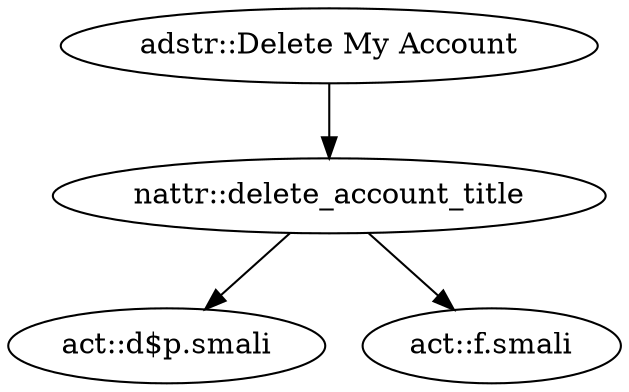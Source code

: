 digraph G {
"adstr::Delete My Account" -> "nattr::delete_account_title"
"nattr::delete_account_title" -> "act::d$p.smali"
"nattr::delete_account_title" -> "act::f.smali"
}
